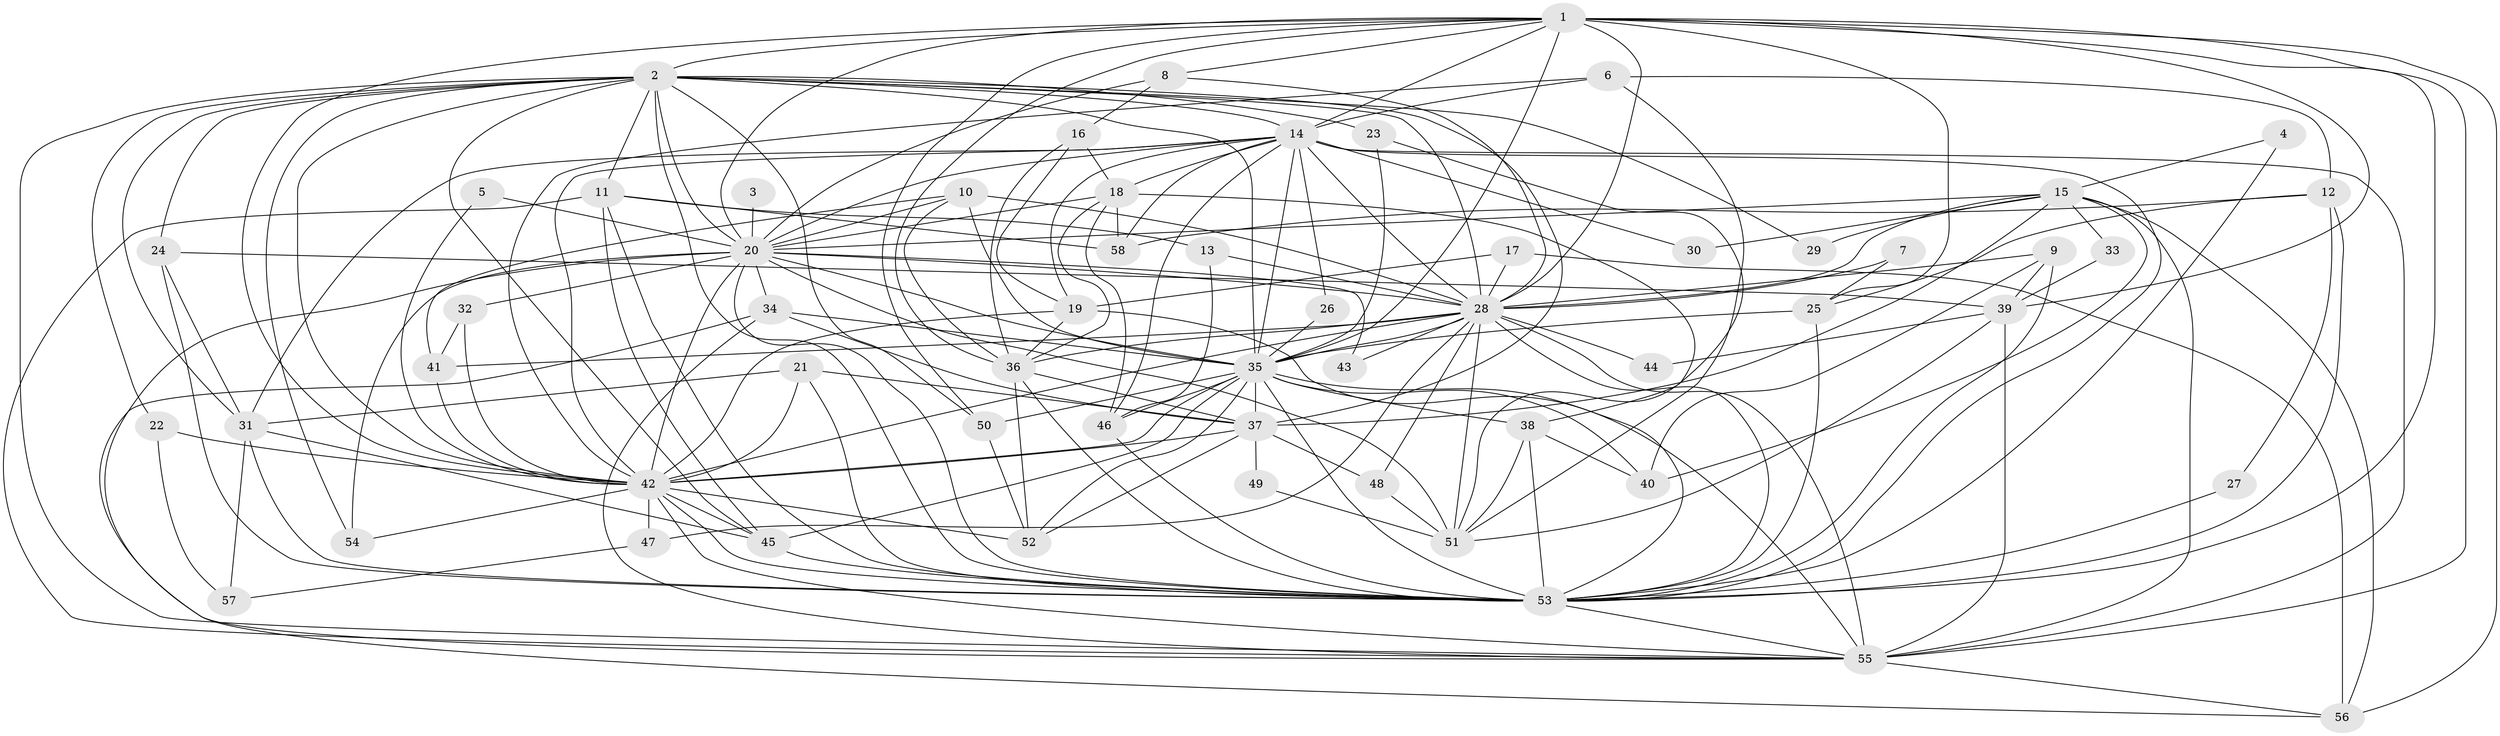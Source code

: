 // original degree distribution, {21: 0.013888888888888888, 26: 0.013888888888888888, 25: 0.006944444444444444, 20: 0.006944444444444444, 22: 0.006944444444444444, 18: 0.006944444444444444, 29: 0.006944444444444444, 17: 0.006944444444444444, 6: 0.020833333333333332, 12: 0.006944444444444444, 10: 0.020833333333333332, 3: 0.2152777777777778, 2: 0.5347222222222222, 5: 0.034722222222222224, 8: 0.006944444444444444, 4: 0.06944444444444445, 7: 0.020833333333333332}
// Generated by graph-tools (version 1.1) at 2025/36/03/04/25 23:36:29]
// undirected, 58 vertices, 185 edges
graph export_dot {
  node [color=gray90,style=filled];
  1;
  2;
  3;
  4;
  5;
  6;
  7;
  8;
  9;
  10;
  11;
  12;
  13;
  14;
  15;
  16;
  17;
  18;
  19;
  20;
  21;
  22;
  23;
  24;
  25;
  26;
  27;
  28;
  29;
  30;
  31;
  32;
  33;
  34;
  35;
  36;
  37;
  38;
  39;
  40;
  41;
  42;
  43;
  44;
  45;
  46;
  47;
  48;
  49;
  50;
  51;
  52;
  53;
  54;
  55;
  56;
  57;
  58;
  1 -- 2 [weight=2.0];
  1 -- 8 [weight=1.0];
  1 -- 14 [weight=1.0];
  1 -- 20 [weight=1.0];
  1 -- 25 [weight=1.0];
  1 -- 28 [weight=3.0];
  1 -- 35 [weight=2.0];
  1 -- 36 [weight=1.0];
  1 -- 39 [weight=1.0];
  1 -- 42 [weight=1.0];
  1 -- 50 [weight=1.0];
  1 -- 53 [weight=1.0];
  1 -- 55 [weight=1.0];
  1 -- 56 [weight=1.0];
  2 -- 11 [weight=2.0];
  2 -- 14 [weight=1.0];
  2 -- 20 [weight=1.0];
  2 -- 22 [weight=1.0];
  2 -- 23 [weight=2.0];
  2 -- 24 [weight=1.0];
  2 -- 28 [weight=2.0];
  2 -- 29 [weight=1.0];
  2 -- 31 [weight=1.0];
  2 -- 35 [weight=2.0];
  2 -- 37 [weight=1.0];
  2 -- 42 [weight=3.0];
  2 -- 45 [weight=1.0];
  2 -- 50 [weight=1.0];
  2 -- 53 [weight=2.0];
  2 -- 54 [weight=1.0];
  2 -- 55 [weight=1.0];
  3 -- 20 [weight=1.0];
  4 -- 15 [weight=1.0];
  4 -- 53 [weight=2.0];
  5 -- 20 [weight=1.0];
  5 -- 42 [weight=1.0];
  6 -- 12 [weight=1.0];
  6 -- 14 [weight=1.0];
  6 -- 42 [weight=1.0];
  6 -- 51 [weight=1.0];
  7 -- 25 [weight=1.0];
  7 -- 28 [weight=1.0];
  8 -- 16 [weight=1.0];
  8 -- 20 [weight=1.0];
  8 -- 28 [weight=1.0];
  9 -- 28 [weight=1.0];
  9 -- 39 [weight=1.0];
  9 -- 40 [weight=1.0];
  9 -- 53 [weight=1.0];
  10 -- 20 [weight=1.0];
  10 -- 28 [weight=1.0];
  10 -- 35 [weight=1.0];
  10 -- 36 [weight=1.0];
  10 -- 41 [weight=1.0];
  11 -- 13 [weight=1.0];
  11 -- 45 [weight=1.0];
  11 -- 53 [weight=1.0];
  11 -- 55 [weight=2.0];
  11 -- 58 [weight=1.0];
  12 -- 25 [weight=1.0];
  12 -- 27 [weight=1.0];
  12 -- 53 [weight=1.0];
  12 -- 58 [weight=1.0];
  13 -- 28 [weight=1.0];
  13 -- 46 [weight=1.0];
  14 -- 18 [weight=1.0];
  14 -- 19 [weight=1.0];
  14 -- 20 [weight=2.0];
  14 -- 26 [weight=1.0];
  14 -- 28 [weight=2.0];
  14 -- 30 [weight=1.0];
  14 -- 31 [weight=1.0];
  14 -- 35 [weight=1.0];
  14 -- 42 [weight=2.0];
  14 -- 46 [weight=1.0];
  14 -- 53 [weight=1.0];
  14 -- 55 [weight=2.0];
  14 -- 58 [weight=1.0];
  15 -- 20 [weight=1.0];
  15 -- 28 [weight=1.0];
  15 -- 29 [weight=1.0];
  15 -- 30 [weight=1.0];
  15 -- 33 [weight=1.0];
  15 -- 37 [weight=1.0];
  15 -- 40 [weight=1.0];
  15 -- 55 [weight=1.0];
  15 -- 56 [weight=1.0];
  16 -- 18 [weight=1.0];
  16 -- 19 [weight=1.0];
  16 -- 36 [weight=1.0];
  17 -- 19 [weight=1.0];
  17 -- 28 [weight=1.0];
  17 -- 56 [weight=1.0];
  18 -- 20 [weight=1.0];
  18 -- 36 [weight=1.0];
  18 -- 38 [weight=2.0];
  18 -- 46 [weight=1.0];
  18 -- 58 [weight=1.0];
  19 -- 36 [weight=1.0];
  19 -- 42 [weight=1.0];
  19 -- 53 [weight=1.0];
  20 -- 28 [weight=4.0];
  20 -- 32 [weight=1.0];
  20 -- 34 [weight=1.0];
  20 -- 35 [weight=1.0];
  20 -- 42 [weight=1.0];
  20 -- 43 [weight=1.0];
  20 -- 51 [weight=1.0];
  20 -- 53 [weight=1.0];
  20 -- 54 [weight=1.0];
  20 -- 55 [weight=2.0];
  21 -- 31 [weight=1.0];
  21 -- 37 [weight=1.0];
  21 -- 42 [weight=1.0];
  21 -- 53 [weight=1.0];
  22 -- 42 [weight=1.0];
  22 -- 57 [weight=1.0];
  23 -- 35 [weight=1.0];
  23 -- 51 [weight=1.0];
  24 -- 31 [weight=1.0];
  24 -- 39 [weight=1.0];
  24 -- 53 [weight=1.0];
  25 -- 35 [weight=2.0];
  25 -- 53 [weight=1.0];
  26 -- 35 [weight=1.0];
  27 -- 53 [weight=1.0];
  28 -- 35 [weight=2.0];
  28 -- 36 [weight=1.0];
  28 -- 41 [weight=2.0];
  28 -- 42 [weight=3.0];
  28 -- 43 [weight=2.0];
  28 -- 44 [weight=1.0];
  28 -- 47 [weight=1.0];
  28 -- 48 [weight=1.0];
  28 -- 51 [weight=3.0];
  28 -- 53 [weight=4.0];
  28 -- 55 [weight=2.0];
  31 -- 45 [weight=1.0];
  31 -- 53 [weight=1.0];
  31 -- 57 [weight=1.0];
  32 -- 41 [weight=1.0];
  32 -- 42 [weight=1.0];
  33 -- 39 [weight=1.0];
  34 -- 35 [weight=1.0];
  34 -- 37 [weight=2.0];
  34 -- 55 [weight=1.0];
  34 -- 56 [weight=1.0];
  35 -- 37 [weight=2.0];
  35 -- 38 [weight=1.0];
  35 -- 40 [weight=1.0];
  35 -- 42 [weight=1.0];
  35 -- 45 [weight=1.0];
  35 -- 46 [weight=1.0];
  35 -- 50 [weight=1.0];
  35 -- 52 [weight=1.0];
  35 -- 53 [weight=1.0];
  35 -- 55 [weight=1.0];
  36 -- 37 [weight=1.0];
  36 -- 52 [weight=1.0];
  36 -- 53 [weight=1.0];
  37 -- 42 [weight=1.0];
  37 -- 48 [weight=1.0];
  37 -- 49 [weight=1.0];
  37 -- 52 [weight=1.0];
  38 -- 40 [weight=1.0];
  38 -- 51 [weight=1.0];
  38 -- 53 [weight=2.0];
  39 -- 44 [weight=1.0];
  39 -- 51 [weight=1.0];
  39 -- 55 [weight=2.0];
  41 -- 42 [weight=1.0];
  42 -- 45 [weight=1.0];
  42 -- 47 [weight=1.0];
  42 -- 52 [weight=1.0];
  42 -- 53 [weight=2.0];
  42 -- 54 [weight=1.0];
  42 -- 55 [weight=1.0];
  45 -- 53 [weight=1.0];
  46 -- 53 [weight=1.0];
  47 -- 57 [weight=1.0];
  48 -- 51 [weight=1.0];
  49 -- 51 [weight=1.0];
  50 -- 52 [weight=1.0];
  53 -- 55 [weight=1.0];
  55 -- 56 [weight=1.0];
}
